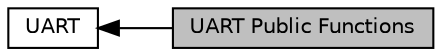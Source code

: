 digraph "UART Public Functions"
{
  edge [fontname="Helvetica",fontsize="10",labelfontname="Helvetica",labelfontsize="10"];
  node [fontname="Helvetica",fontsize="10",shape=box];
  rankdir=LR;
  Node1 [label="UART Public Functions",height=0.2,width=0.4,color="black", fillcolor="grey75", style="filled", fontcolor="black",tooltip=" "];
  Node2 [label="UART",height=0.2,width=0.4,color="black", fillcolor="white", style="filled",URL="$d8/d35/group__UART.html",tooltip="This package provides the core capabilities for uart functions."];
  Node2->Node1 [shape=plaintext, dir="back", style="solid"];
}
